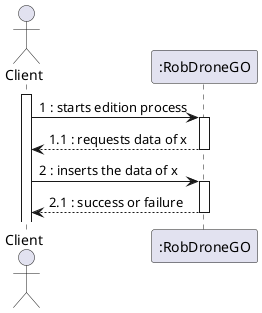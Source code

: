 @startuml lvl1
actor "Client" as OE

activate OE
OE -> ":RobDroneGO" : 1 : starts edition process
activate ":RobDroneGO"
":RobDroneGO" --> OE : 1.1 : requests data of x
deactivate ":RobDroneGO"
OE -> ":RobDroneGO" : 2 : inserts the data of x
activate ":RobDroneGO"
":RobDroneGO" --> OE : 2.1 : success or failure


deactivate ":RobDroneGO"

@enduml
